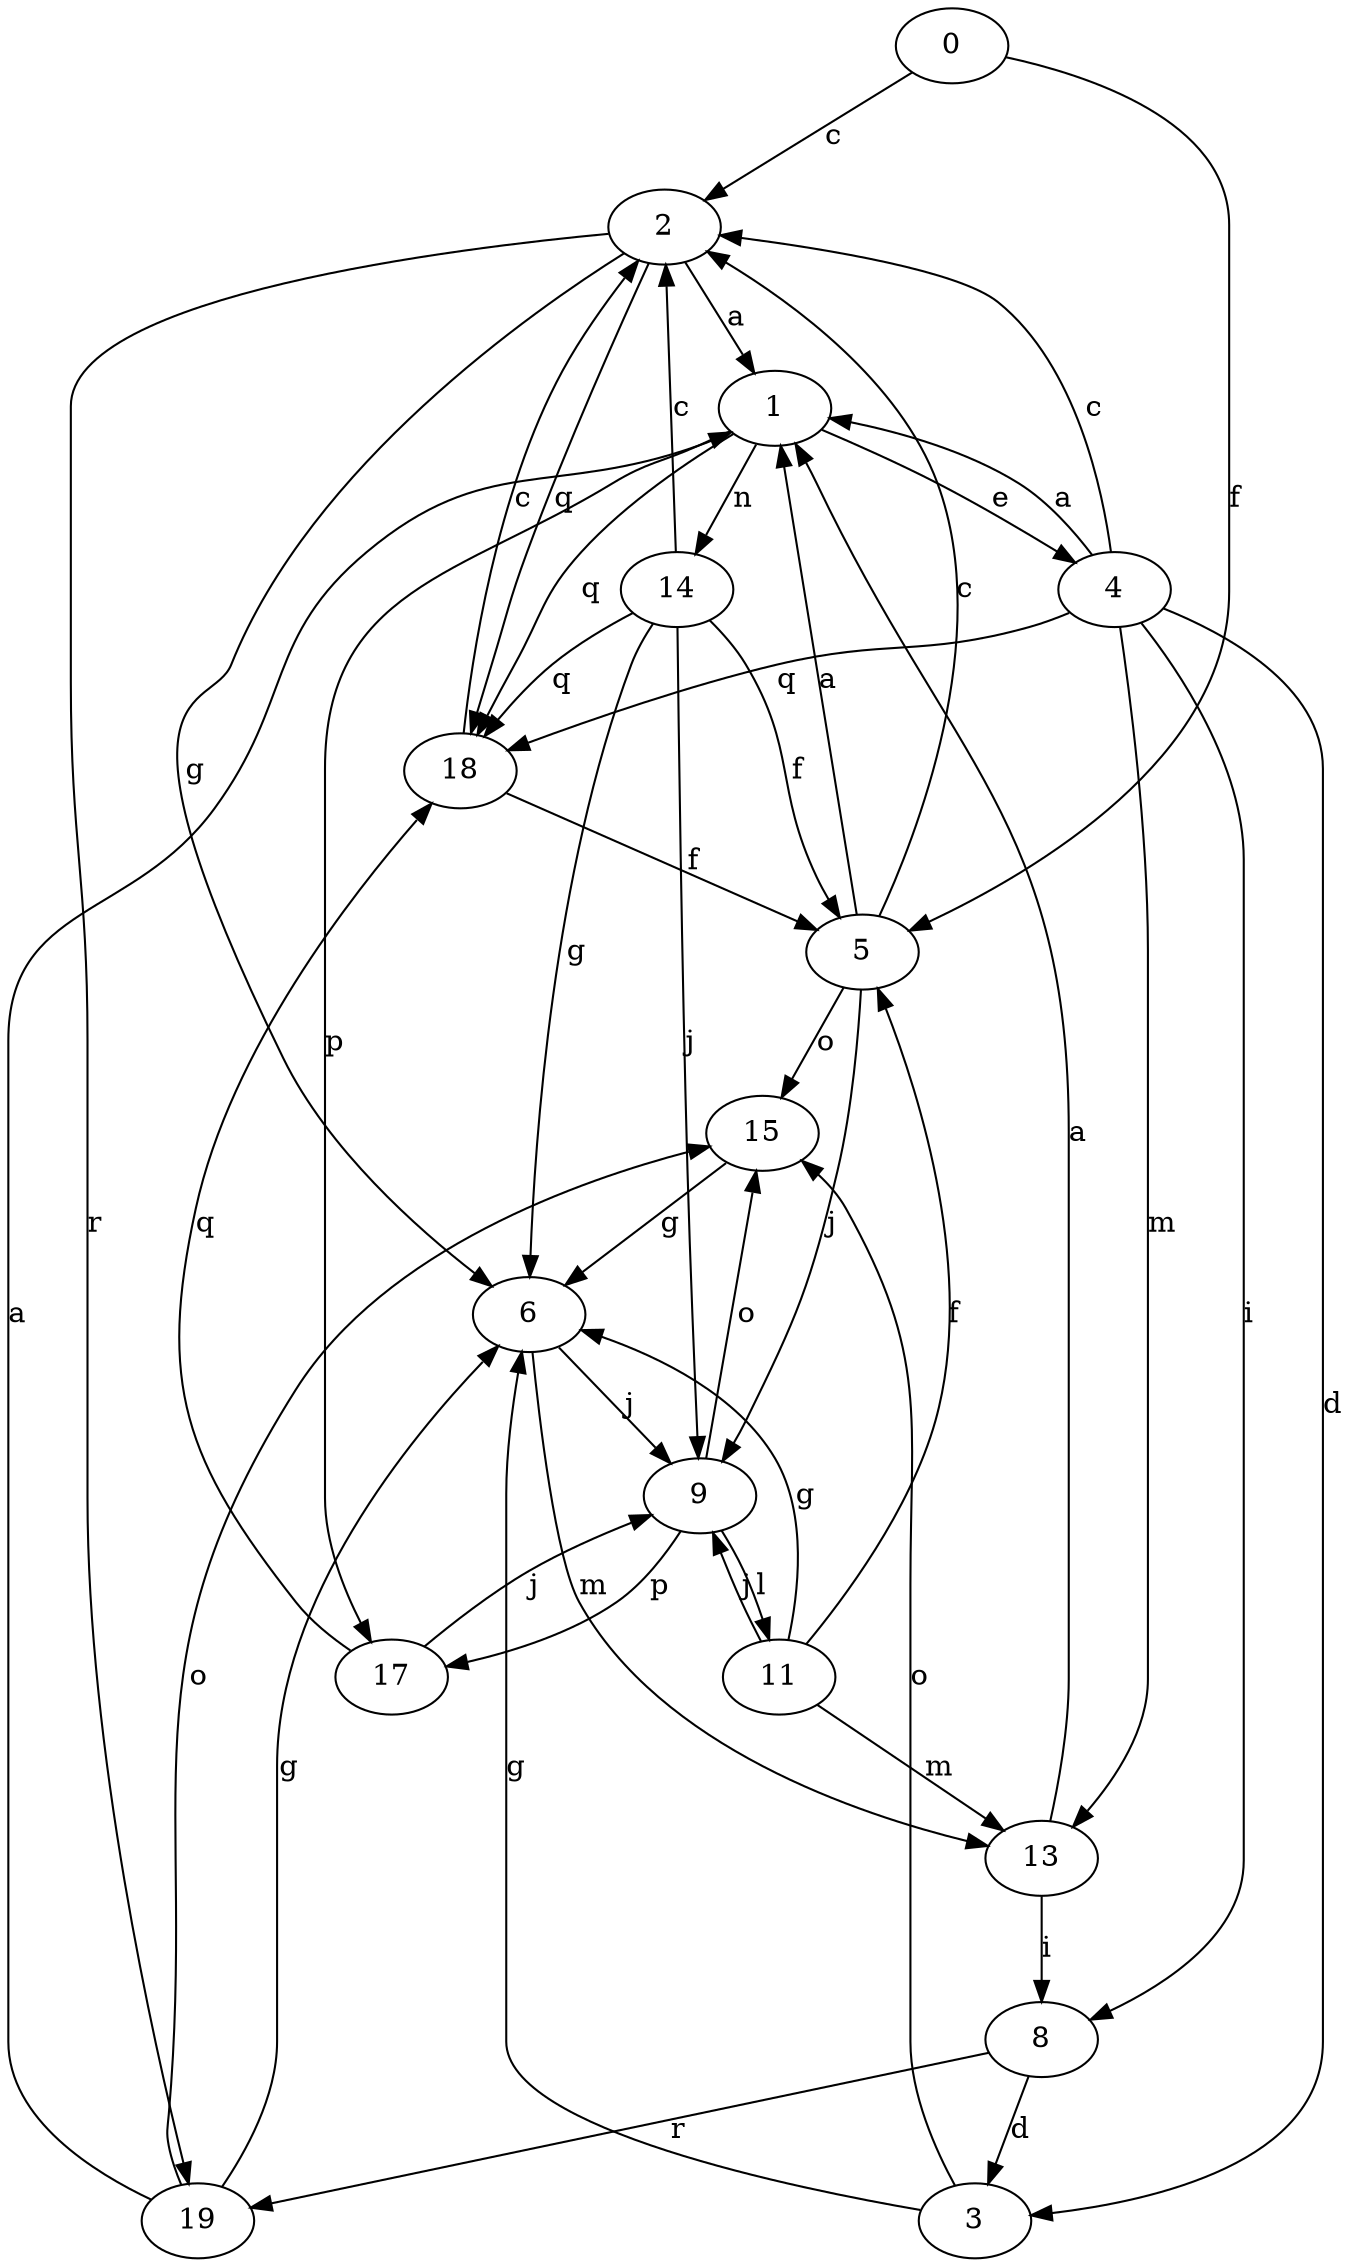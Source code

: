 strict digraph  {
0;
1;
2;
3;
4;
5;
6;
8;
9;
11;
13;
14;
15;
17;
18;
19;
0 -> 2  [label=c];
0 -> 5  [label=f];
1 -> 4  [label=e];
1 -> 14  [label=n];
1 -> 17  [label=p];
1 -> 18  [label=q];
2 -> 1  [label=a];
2 -> 6  [label=g];
2 -> 18  [label=q];
2 -> 19  [label=r];
3 -> 6  [label=g];
3 -> 15  [label=o];
4 -> 1  [label=a];
4 -> 2  [label=c];
4 -> 3  [label=d];
4 -> 8  [label=i];
4 -> 13  [label=m];
4 -> 18  [label=q];
5 -> 1  [label=a];
5 -> 2  [label=c];
5 -> 9  [label=j];
5 -> 15  [label=o];
6 -> 9  [label=j];
6 -> 13  [label=m];
8 -> 3  [label=d];
8 -> 19  [label=r];
9 -> 11  [label=l];
9 -> 15  [label=o];
9 -> 17  [label=p];
11 -> 5  [label=f];
11 -> 6  [label=g];
11 -> 9  [label=j];
11 -> 13  [label=m];
13 -> 1  [label=a];
13 -> 8  [label=i];
14 -> 2  [label=c];
14 -> 5  [label=f];
14 -> 6  [label=g];
14 -> 9  [label=j];
14 -> 18  [label=q];
15 -> 6  [label=g];
17 -> 9  [label=j];
17 -> 18  [label=q];
18 -> 2  [label=c];
18 -> 5  [label=f];
19 -> 1  [label=a];
19 -> 6  [label=g];
19 -> 15  [label=o];
}
